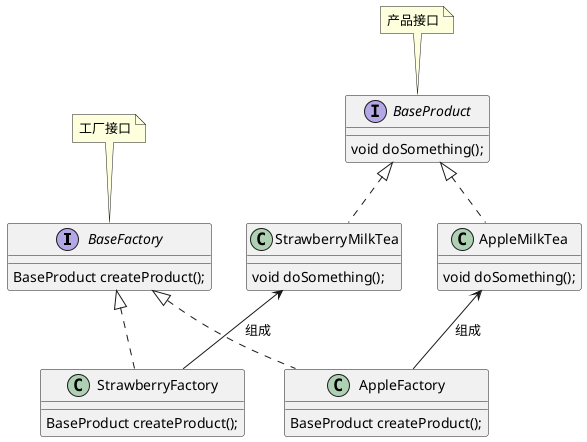 @startuml
interface BaseFactory {
    BaseProduct createProduct();
}
interface BaseProduct {
    void doSomething();
}
class AppleFactory implements BaseFactory {
    BaseProduct createProduct();
}
class StrawberryFactory implements BaseFactory {
    BaseProduct createProduct();
}
class AppleMilkTea implements BaseProduct {
    void doSomething();
}

class StrawberryMilkTea implements BaseProduct {
    void doSomething();
}


AppleMilkTea <-- AppleFactory:组成
StrawberryMilkTea <-- StrawberryFactory:组成
note top of BaseProduct
产品接口
end note
note top of BaseFactory
工厂接口
end note
@enduml